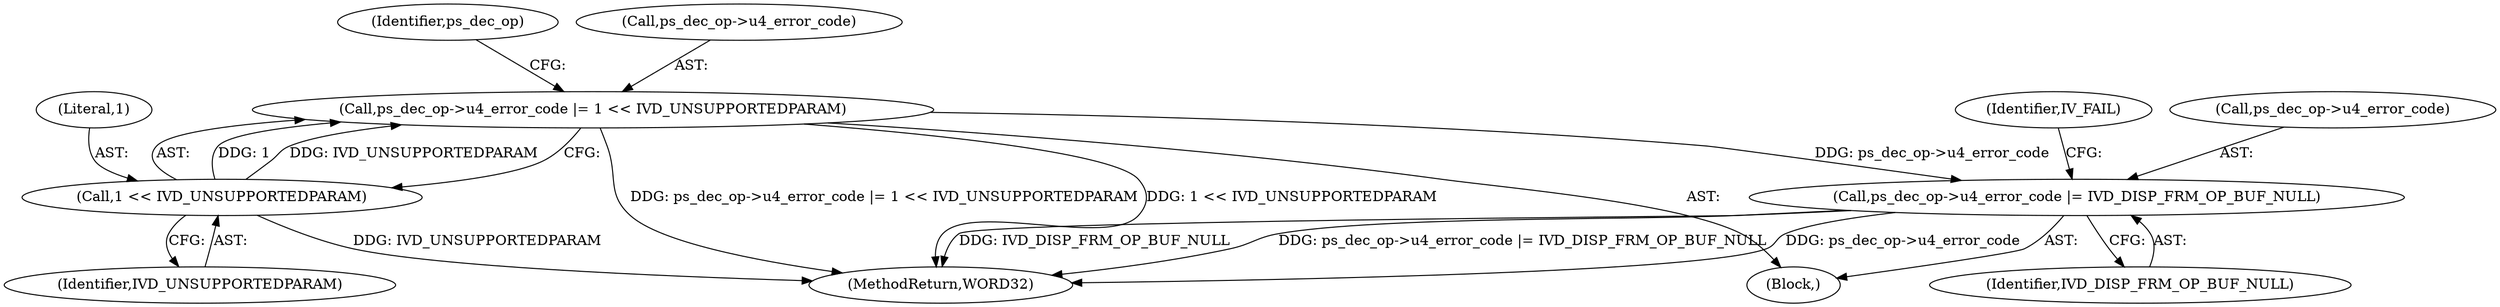 digraph "0_Android_0b23c81c3dd9ec38f7e6806a3955fed1925541a0@pointer" {
"1000431" [label="(Call,ps_dec_op->u4_error_code |= 1 << IVD_UNSUPPORTEDPARAM)"];
"1000435" [label="(Call,1 << IVD_UNSUPPORTEDPARAM)"];
"1000438" [label="(Call,ps_dec_op->u4_error_code |= IVD_DISP_FRM_OP_BUF_NULL)"];
"1000430" [label="(Block,)"];
"1000438" [label="(Call,ps_dec_op->u4_error_code |= IVD_DISP_FRM_OP_BUF_NULL)"];
"1000442" [label="(Identifier,IVD_DISP_FRM_OP_BUF_NULL)"];
"1002226" [label="(MethodReturn,WORD32)"];
"1000439" [label="(Call,ps_dec_op->u4_error_code)"];
"1000440" [label="(Identifier,ps_dec_op)"];
"1000444" [label="(Identifier,IV_FAIL)"];
"1000431" [label="(Call,ps_dec_op->u4_error_code |= 1 << IVD_UNSUPPORTEDPARAM)"];
"1000432" [label="(Call,ps_dec_op->u4_error_code)"];
"1000435" [label="(Call,1 << IVD_UNSUPPORTEDPARAM)"];
"1000437" [label="(Identifier,IVD_UNSUPPORTEDPARAM)"];
"1000436" [label="(Literal,1)"];
"1000431" -> "1000430"  [label="AST: "];
"1000431" -> "1000435"  [label="CFG: "];
"1000432" -> "1000431"  [label="AST: "];
"1000435" -> "1000431"  [label="AST: "];
"1000440" -> "1000431"  [label="CFG: "];
"1000431" -> "1002226"  [label="DDG: ps_dec_op->u4_error_code |= 1 << IVD_UNSUPPORTEDPARAM"];
"1000431" -> "1002226"  [label="DDG: 1 << IVD_UNSUPPORTEDPARAM"];
"1000435" -> "1000431"  [label="DDG: 1"];
"1000435" -> "1000431"  [label="DDG: IVD_UNSUPPORTEDPARAM"];
"1000431" -> "1000438"  [label="DDG: ps_dec_op->u4_error_code"];
"1000435" -> "1000437"  [label="CFG: "];
"1000436" -> "1000435"  [label="AST: "];
"1000437" -> "1000435"  [label="AST: "];
"1000435" -> "1002226"  [label="DDG: IVD_UNSUPPORTEDPARAM"];
"1000438" -> "1000430"  [label="AST: "];
"1000438" -> "1000442"  [label="CFG: "];
"1000439" -> "1000438"  [label="AST: "];
"1000442" -> "1000438"  [label="AST: "];
"1000444" -> "1000438"  [label="CFG: "];
"1000438" -> "1002226"  [label="DDG: IVD_DISP_FRM_OP_BUF_NULL"];
"1000438" -> "1002226"  [label="DDG: ps_dec_op->u4_error_code |= IVD_DISP_FRM_OP_BUF_NULL"];
"1000438" -> "1002226"  [label="DDG: ps_dec_op->u4_error_code"];
}
